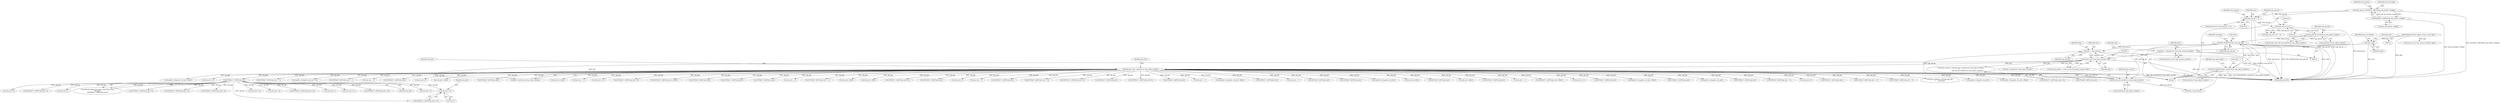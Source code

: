 digraph "0_tcpdump_d97e94223720684c6aa740ff219e0d19426c2220@pointer" {
"1001072" [label="(Call,obj_tptr+10)"];
"1001022" [label="(Call,EXTRACT_16BITS(obj_tptr))"];
"1000342" [label="(Call,obj_tptr=tptr+sizeof(struct lmp_object_header))"];
"1000265" [label="(Call,(const struct lmp_object_header *)tptr)"];
"1001935" [label="(Call,tptr+=lmp_obj_len)"];
"1000354" [label="(Call,ND_TCHECK2(*tptr, lmp_obj_len))"];
"1000258" [label="(Call,ND_TCHECK2(*tptr, sizeof(struct lmp_object_header)))"];
"1000350" [label="(Call,lmp_obj_len-sizeof(struct lmp_object_header))"];
"1000332" [label="(Call,lmp_obj_len % 4)"];
"1000321" [label="(Call,lmp_obj_len < 4)"];
"1000268" [label="(Call,lmp_obj_len=EXTRACT_16BITS(lmp_obj_header->length))"];
"1000270" [label="(Call,EXTRACT_16BITS(lmp_obj_header->length))"];
"1001931" [label="(Call,lmp_obj_len-sizeof(struct lmp_object_header))"];
"1000245" [label="(Call,tptr+=sizeof(const struct lmp_common_header))"];
"1000128" [label="(Call,tptr=pptr)"];
"1000112" [label="(MethodParameterIn,register const u_char *pptr)"];
"1001197" [label="(Call,obj_tptr+offset)"];
"1001708" [label="(Call,EXTRACT_8BITS(obj_tptr))"];
"1000265" [label="(Call,(const struct lmp_object_header *)tptr)"];
"1001562" [label="(Call,obj_tptr+offset)"];
"1001810" [label="(Call,obj_tptr+8)"];
"1000257" [label="(Block,)"];
"1001947" [label="(MethodReturn,RET)"];
"1000322" [label="(Identifier,lmp_obj_len)"];
"1001892" [label="(Call,obj_tptr + 3)"];
"1000246" [label="(Identifier,tptr)"];
"1001834" [label="(Call,obj_tptr+12)"];
"1001818" [label="(Call,EXTRACT_16BITS(obj_tptr+10))"];
"1000269" [label="(Identifier,lmp_obj_len)"];
"1001413" [label="(Call,EXTRACT_32BITS(obj_tptr+offset))"];
"1001071" [label="(Call,EXTRACT_16BITS(obj_tptr+10))"];
"1000750" [label="(Call,EXTRACT_8BITS(obj_tptr))"];
"1000259" [label="(Call,*tptr)"];
"1001065" [label="(Call,EXTRACT_16BITS(obj_tptr+10))"];
"1001630" [label="(Call,EXTRACT_32BITS(obj_tptr))"];
"1000247" [label="(Call,sizeof(const struct lmp_common_header))"];
"1001103" [label="(Call,EXTRACT_32BITS(obj_tptr+16))"];
"1001933" [label="(Call,sizeof(struct lmp_object_header))"];
"1000263" [label="(Call,lmp_obj_header = (const struct lmp_object_header *)tptr)"];
"1000352" [label="(Call,sizeof(struct lmp_object_header))"];
"1000702" [label="(Call,EXTRACT_8BITS(obj_tptr))"];
"1001771" [label="(Call,obj_tptr + 2)"];
"1001757" [label="(Call,EXTRACT_8BITS(obj_tptr + 1))"];
"1000343" [label="(Identifier,obj_tptr)"];
"1001532" [label="(Call,obj_tptr+offset)"];
"1000267" [label="(Identifier,tptr)"];
"1000359" [label="(Identifier,hexdump)"];
"1000258" [label="(Call,ND_TCHECK2(*tptr, sizeof(struct lmp_object_header)))"];
"1001306" [label="(Call,obj_tptr+offset)"];
"1001066" [label="(Call,obj_tptr+10)"];
"1000128" [label="(Call,tptr=pptr)"];
"1000271" [label="(Call,lmp_obj_header->length)"];
"1001809" [label="(Call,EXTRACT_16BITS(obj_tptr+8))"];
"1001652" [label="(Call,EXTRACT_32BITS(obj_tptr))"];
"1001935" [label="(Call,tptr+=lmp_obj_len)"];
"1000264" [label="(Identifier,lmp_obj_header)"];
"1001792" [label="(Call,obj_tptr+4)"];
"1001936" [label="(Identifier,tptr)"];
"1001783" [label="(Call,obj_tptr + 3)"];
"1000388" [label="(Call,EXTRACT_32BITS(obj_tptr))"];
"1001770" [label="(Call,EXTRACT_8BITS(obj_tptr + 2))"];
"1000522" [label="(Call,EXTRACT_32BITS(obj_tptr))"];
"1001074" [label="(Literal,10)"];
"1001791" [label="(Call,EXTRACT_16BITS(obj_tptr+4))"];
"1000945" [label="(Call,EXTRACT_8BITS(obj_tptr))"];
"1001739" [label="(Call,obj_tptr + 1)"];
"1001800" [label="(Call,EXTRACT_16BITS(obj_tptr+6))"];
"1001560" [label="(Call,ip6addr_string(ndo, obj_tptr+offset))"];
"1001104" [label="(Call,obj_tptr+16)"];
"1001082" [label="(Call,EXTRACT_32BITS(obj_tptr+12))"];
"1000351" [label="(Identifier,lmp_obj_len)"];
"1000469" [label="(Call,EXTRACT_32BITS(obj_tptr))"];
"1001022" [label="(Call,EXTRACT_16BITS(obj_tptr))"];
"1000323" [label="(Literal,4)"];
"1001735" [label="(Call,obj_tptr + 1)"];
"1000654" [label="(Call,EXTRACT_8BITS(obj_tptr))"];
"1000344" [label="(Call,tptr+sizeof(struct lmp_object_header))"];
"1000875" [label="(Call,EXTRACT_8BITS(obj_tptr))"];
"1000275" [label="(Identifier,lmp_obj_ctype)"];
"1001932" [label="(Identifier,lmp_obj_len)"];
"1000445" [label="(Call,ip6addr_string(ndo, obj_tptr))"];
"1001414" [label="(Call,obj_tptr+offset)"];
"1000805" [label="(Call,EXTRACT_8BITS(obj_tptr))"];
"1001931" [label="(Call,lmp_obj_len-sizeof(struct lmp_object_header))"];
"1001591" [label="(Call,obj_tptr+offset)"];
"1000500" [label="(Call,EXTRACT_32BITS(obj_tptr))"];
"1001758" [label="(Call,obj_tptr + 1)"];
"1001590" [label="(Call,EXTRACT_32BITS(obj_tptr+offset))"];
"1001830" [label="(Call,obj_tptr+12)"];
"1000332" [label="(Call,lmp_obj_len % 4)"];
"1001134" [label="(Call,EXTRACT_16BITS(obj_tptr))"];
"1001304" [label="(Call,ip6addr_string(ndo, obj_tptr+offset))"];
"1000327" [label="(Identifier,ndo)"];
"1000619" [label="(Call,EXTRACT_32BITS(obj_tptr))"];
"1000130" [label="(Identifier,pptr)"];
"1000421" [label="(Call,ipaddr_string(ndo, obj_tptr))"];
"1001857" [label="(Call,EXTRACT_32BITS(obj_tptr))"];
"1001039" [label="(Call,obj_tptr+4)"];
"1000250" [label="(Identifier,tlen)"];
"1001738" [label="(Call,EXTRACT_8BITS(obj_tptr + 1))"];
"1001083" [label="(Call,obj_tptr+12)"];
"1000245" [label="(Call,tptr+=sizeof(const struct lmp_common_header))"];
"1000133" [label="(Call,(const struct lmp_common_header *)pptr)"];
"1000357" [label="(Identifier,lmp_obj_len)"];
"1001060" [label="(Call,EXTRACT_16BITS(obj_tptr+10))"];
"1000350" [label="(Call,lmp_obj_len-sizeof(struct lmp_object_header))"];
"1000331" [label="(Call,(lmp_obj_len % 4) != 0)"];
"1001023" [label="(Identifier,obj_tptr)"];
"1001939" [label="(Identifier,tlen)"];
"1001801" [label="(Call,obj_tptr+6)"];
"1000270" [label="(Call,EXTRACT_16BITS(lmp_obj_header->length))"];
"1000132" [label="(Identifier,lmp_com_header)"];
"1001061" [label="(Call,obj_tptr+10)"];
"1000586" [label="(Call,EXTRACT_16BITS(obj_tptr))"];
"1000112" [label="(MethodParameterIn,register const u_char *pptr)"];
"1000349" [label="(Identifier,obj_tlen)"];
"1001051" [label="(Call,obj_tptr+8)"];
"1001938" [label="(Call,tlen-=lmp_obj_len)"];
"1001782" [label="(Call,EXTRACT_8BITS(obj_tptr + 3))"];
"1001891" [label="(Call,EXTRACT_8BITS(obj_tptr + 3))"];
"1001926" [label="(Call,tptr+sizeof(struct lmp_object_header))"];
"1000334" [label="(Literal,4)"];
"1001072" [label="(Call,obj_tptr+10)"];
"1001908" [label="(Call,print_unknown_data(ndo,obj_tptr,\"\n\t    \",obj_tlen))"];
"1000355" [label="(Call,*tptr)"];
"1000554" [label="(Call,ipaddr_string(ndo, obj_tptr))"];
"1001029" [label="(Call,EXTRACT_16BITS(obj_tptr+2))"];
"1000333" [label="(Identifier,lmp_obj_len)"];
"1001073" [label="(Identifier,obj_tptr)"];
"1001530" [label="(Call,ipaddr_string(ndo, obj_tptr+offset))"];
"1001030" [label="(Call,obj_tptr+2)"];
"1000354" [label="(Call,ND_TCHECK2(*tptr, lmp_obj_len))"];
"1001833" [label="(Call,EXTRACT_32BITS(obj_tptr+12))"];
"1001683" [label="(Call,EXTRACT_8BITS(obj_tptr))"];
"1001019" [label="(Call,bittok2str(lmp_obj_begin_verify_flag_values,\n\t\t\t\"none\",\n\t\t\tEXTRACT_16BITS(obj_tptr)))"];
"1001924" [label="(Call,print_unknown_data(ndo,tptr+sizeof(struct lmp_object_header),\"\n\t    \",\n                               lmp_obj_len-sizeof(struct lmp_object_header)))"];
"1000261" [label="(Call,sizeof(struct lmp_object_header))"];
"1000348" [label="(Call,obj_tlen=lmp_obj_len-sizeof(struct lmp_object_header))"];
"1001195" [label="(Call,ipaddr_string(ndo, obj_tptr+offset))"];
"1001819" [label="(Call,obj_tptr+10)"];
"1001753" [label="(Call,EXTRACT_8BITS(obj_tptr + 1))"];
"1001828" [label="(Call,ipaddr_string(ndo, obj_tptr+12))"];
"1001038" [label="(Call,EXTRACT_32BITS(obj_tptr+4))"];
"1000114" [label="(Block,)"];
"1000335" [label="(Literal,0)"];
"1000268" [label="(Call,lmp_obj_len=EXTRACT_16BITS(lmp_obj_header->length))"];
"1000129" [label="(Identifier,tptr)"];
"1000320" [label="(ControlStructure,if (lmp_obj_len < 4))"];
"1000321" [label="(Call,lmp_obj_len < 4)"];
"1001734" [label="(Call,EXTRACT_8BITS(obj_tptr + 1))"];
"1001754" [label="(Call,obj_tptr + 1)"];
"1001166" [label="(Call,EXTRACT_32BITS(obj_tptr))"];
"1001937" [label="(Identifier,lmp_obj_len)"];
"1000342" [label="(Call,obj_tptr=tptr+sizeof(struct lmp_object_header))"];
"1001072" -> "1001071"  [label="AST: "];
"1001072" -> "1001074"  [label="CFG: "];
"1001073" -> "1001072"  [label="AST: "];
"1001074" -> "1001072"  [label="AST: "];
"1001071" -> "1001072"  [label="CFG: "];
"1001022" -> "1001072"  [label="DDG: obj_tptr"];
"1001022" -> "1001019"  [label="AST: "];
"1001022" -> "1001023"  [label="CFG: "];
"1001023" -> "1001022"  [label="AST: "];
"1001019" -> "1001022"  [label="CFG: "];
"1001022" -> "1001019"  [label="DDG: obj_tptr"];
"1000342" -> "1001022"  [label="DDG: obj_tptr"];
"1001022" -> "1001029"  [label="DDG: obj_tptr"];
"1001022" -> "1001030"  [label="DDG: obj_tptr"];
"1001022" -> "1001038"  [label="DDG: obj_tptr"];
"1001022" -> "1001039"  [label="DDG: obj_tptr"];
"1001022" -> "1001051"  [label="DDG: obj_tptr"];
"1001022" -> "1001060"  [label="DDG: obj_tptr"];
"1001022" -> "1001061"  [label="DDG: obj_tptr"];
"1001022" -> "1001065"  [label="DDG: obj_tptr"];
"1001022" -> "1001066"  [label="DDG: obj_tptr"];
"1001022" -> "1001071"  [label="DDG: obj_tptr"];
"1001022" -> "1001082"  [label="DDG: obj_tptr"];
"1001022" -> "1001083"  [label="DDG: obj_tptr"];
"1001022" -> "1001103"  [label="DDG: obj_tptr"];
"1001022" -> "1001104"  [label="DDG: obj_tptr"];
"1000342" -> "1000257"  [label="AST: "];
"1000342" -> "1000344"  [label="CFG: "];
"1000343" -> "1000342"  [label="AST: "];
"1000344" -> "1000342"  [label="AST: "];
"1000349" -> "1000342"  [label="CFG: "];
"1000342" -> "1001947"  [label="DDG: tptr+sizeof(struct lmp_object_header)"];
"1000342" -> "1001947"  [label="DDG: obj_tptr"];
"1000265" -> "1000342"  [label="DDG: tptr"];
"1000342" -> "1000388"  [label="DDG: obj_tptr"];
"1000342" -> "1000421"  [label="DDG: obj_tptr"];
"1000342" -> "1000445"  [label="DDG: obj_tptr"];
"1000342" -> "1000469"  [label="DDG: obj_tptr"];
"1000342" -> "1000500"  [label="DDG: obj_tptr"];
"1000342" -> "1000522"  [label="DDG: obj_tptr"];
"1000342" -> "1000554"  [label="DDG: obj_tptr"];
"1000342" -> "1000586"  [label="DDG: obj_tptr"];
"1000342" -> "1000619"  [label="DDG: obj_tptr"];
"1000342" -> "1000654"  [label="DDG: obj_tptr"];
"1000342" -> "1000702"  [label="DDG: obj_tptr"];
"1000342" -> "1000750"  [label="DDG: obj_tptr"];
"1000342" -> "1000805"  [label="DDG: obj_tptr"];
"1000342" -> "1000875"  [label="DDG: obj_tptr"];
"1000342" -> "1000945"  [label="DDG: obj_tptr"];
"1000342" -> "1001134"  [label="DDG: obj_tptr"];
"1000342" -> "1001166"  [label="DDG: obj_tptr"];
"1000342" -> "1001195"  [label="DDG: obj_tptr"];
"1000342" -> "1001197"  [label="DDG: obj_tptr"];
"1000342" -> "1001304"  [label="DDG: obj_tptr"];
"1000342" -> "1001306"  [label="DDG: obj_tptr"];
"1000342" -> "1001413"  [label="DDG: obj_tptr"];
"1000342" -> "1001414"  [label="DDG: obj_tptr"];
"1000342" -> "1001530"  [label="DDG: obj_tptr"];
"1000342" -> "1001532"  [label="DDG: obj_tptr"];
"1000342" -> "1001560"  [label="DDG: obj_tptr"];
"1000342" -> "1001562"  [label="DDG: obj_tptr"];
"1000342" -> "1001590"  [label="DDG: obj_tptr"];
"1000342" -> "1001591"  [label="DDG: obj_tptr"];
"1000342" -> "1001630"  [label="DDG: obj_tptr"];
"1000342" -> "1001652"  [label="DDG: obj_tptr"];
"1000342" -> "1001683"  [label="DDG: obj_tptr"];
"1000342" -> "1001708"  [label="DDG: obj_tptr"];
"1000342" -> "1001734"  [label="DDG: obj_tptr"];
"1000342" -> "1001735"  [label="DDG: obj_tptr"];
"1000342" -> "1001738"  [label="DDG: obj_tptr"];
"1000342" -> "1001739"  [label="DDG: obj_tptr"];
"1000342" -> "1001753"  [label="DDG: obj_tptr"];
"1000342" -> "1001754"  [label="DDG: obj_tptr"];
"1000342" -> "1001757"  [label="DDG: obj_tptr"];
"1000342" -> "1001758"  [label="DDG: obj_tptr"];
"1000342" -> "1001770"  [label="DDG: obj_tptr"];
"1000342" -> "1001771"  [label="DDG: obj_tptr"];
"1000342" -> "1001782"  [label="DDG: obj_tptr"];
"1000342" -> "1001783"  [label="DDG: obj_tptr"];
"1000342" -> "1001791"  [label="DDG: obj_tptr"];
"1000342" -> "1001792"  [label="DDG: obj_tptr"];
"1000342" -> "1001800"  [label="DDG: obj_tptr"];
"1000342" -> "1001801"  [label="DDG: obj_tptr"];
"1000342" -> "1001809"  [label="DDG: obj_tptr"];
"1000342" -> "1001810"  [label="DDG: obj_tptr"];
"1000342" -> "1001818"  [label="DDG: obj_tptr"];
"1000342" -> "1001819"  [label="DDG: obj_tptr"];
"1000342" -> "1001828"  [label="DDG: obj_tptr"];
"1000342" -> "1001830"  [label="DDG: obj_tptr"];
"1000342" -> "1001833"  [label="DDG: obj_tptr"];
"1000342" -> "1001834"  [label="DDG: obj_tptr"];
"1000342" -> "1001857"  [label="DDG: obj_tptr"];
"1000342" -> "1001891"  [label="DDG: obj_tptr"];
"1000342" -> "1001892"  [label="DDG: obj_tptr"];
"1000342" -> "1001908"  [label="DDG: obj_tptr"];
"1000265" -> "1000263"  [label="AST: "];
"1000265" -> "1000267"  [label="CFG: "];
"1000266" -> "1000265"  [label="AST: "];
"1000267" -> "1000265"  [label="AST: "];
"1000263" -> "1000265"  [label="CFG: "];
"1000265" -> "1001947"  [label="DDG: tptr"];
"1000265" -> "1000263"  [label="DDG: tptr"];
"1001935" -> "1000265"  [label="DDG: tptr"];
"1000245" -> "1000265"  [label="DDG: tptr"];
"1000265" -> "1000344"  [label="DDG: tptr"];
"1000265" -> "1001924"  [label="DDG: tptr"];
"1000265" -> "1001926"  [label="DDG: tptr"];
"1000265" -> "1001935"  [label="DDG: tptr"];
"1001935" -> "1000257"  [label="AST: "];
"1001935" -> "1001937"  [label="CFG: "];
"1001936" -> "1001935"  [label="AST: "];
"1001937" -> "1001935"  [label="AST: "];
"1001939" -> "1001935"  [label="CFG: "];
"1001935" -> "1001947"  [label="DDG: tptr"];
"1000354" -> "1001935"  [label="DDG: lmp_obj_len"];
"1001931" -> "1001935"  [label="DDG: lmp_obj_len"];
"1000354" -> "1000257"  [label="AST: "];
"1000354" -> "1000357"  [label="CFG: "];
"1000355" -> "1000354"  [label="AST: "];
"1000357" -> "1000354"  [label="AST: "];
"1000359" -> "1000354"  [label="CFG: "];
"1000354" -> "1001947"  [label="DDG: lmp_obj_len"];
"1000354" -> "1001947"  [label="DDG: ND_TCHECK2(*tptr, lmp_obj_len)"];
"1000354" -> "1001947"  [label="DDG: *tptr"];
"1000354" -> "1000258"  [label="DDG: *tptr"];
"1000258" -> "1000354"  [label="DDG: *tptr"];
"1000350" -> "1000354"  [label="DDG: lmp_obj_len"];
"1000354" -> "1001931"  [label="DDG: lmp_obj_len"];
"1000354" -> "1001938"  [label="DDG: lmp_obj_len"];
"1000258" -> "1000257"  [label="AST: "];
"1000258" -> "1000261"  [label="CFG: "];
"1000259" -> "1000258"  [label="AST: "];
"1000261" -> "1000258"  [label="AST: "];
"1000264" -> "1000258"  [label="CFG: "];
"1000258" -> "1001947"  [label="DDG: *tptr"];
"1000258" -> "1001947"  [label="DDG: ND_TCHECK2(*tptr, sizeof(struct lmp_object_header))"];
"1000350" -> "1000348"  [label="AST: "];
"1000350" -> "1000352"  [label="CFG: "];
"1000351" -> "1000350"  [label="AST: "];
"1000352" -> "1000350"  [label="AST: "];
"1000348" -> "1000350"  [label="CFG: "];
"1000350" -> "1000348"  [label="DDG: lmp_obj_len"];
"1000332" -> "1000350"  [label="DDG: lmp_obj_len"];
"1000332" -> "1000331"  [label="AST: "];
"1000332" -> "1000334"  [label="CFG: "];
"1000333" -> "1000332"  [label="AST: "];
"1000334" -> "1000332"  [label="AST: "];
"1000335" -> "1000332"  [label="CFG: "];
"1000332" -> "1001947"  [label="DDG: lmp_obj_len"];
"1000332" -> "1000331"  [label="DDG: lmp_obj_len"];
"1000332" -> "1000331"  [label="DDG: 4"];
"1000321" -> "1000332"  [label="DDG: lmp_obj_len"];
"1000321" -> "1000320"  [label="AST: "];
"1000321" -> "1000323"  [label="CFG: "];
"1000322" -> "1000321"  [label="AST: "];
"1000323" -> "1000321"  [label="AST: "];
"1000327" -> "1000321"  [label="CFG: "];
"1000333" -> "1000321"  [label="CFG: "];
"1000321" -> "1001947"  [label="DDG: lmp_obj_len"];
"1000321" -> "1001947"  [label="DDG: lmp_obj_len < 4"];
"1000268" -> "1000321"  [label="DDG: lmp_obj_len"];
"1000268" -> "1000257"  [label="AST: "];
"1000268" -> "1000270"  [label="CFG: "];
"1000269" -> "1000268"  [label="AST: "];
"1000270" -> "1000268"  [label="AST: "];
"1000275" -> "1000268"  [label="CFG: "];
"1000268" -> "1001947"  [label="DDG: EXTRACT_16BITS(lmp_obj_header->length)"];
"1000270" -> "1000268"  [label="DDG: lmp_obj_header->length"];
"1000270" -> "1000271"  [label="CFG: "];
"1000271" -> "1000270"  [label="AST: "];
"1000270" -> "1001947"  [label="DDG: lmp_obj_header->length"];
"1001931" -> "1001924"  [label="AST: "];
"1001931" -> "1001933"  [label="CFG: "];
"1001932" -> "1001931"  [label="AST: "];
"1001933" -> "1001931"  [label="AST: "];
"1001924" -> "1001931"  [label="CFG: "];
"1001931" -> "1001924"  [label="DDG: lmp_obj_len"];
"1001931" -> "1001938"  [label="DDG: lmp_obj_len"];
"1000245" -> "1000114"  [label="AST: "];
"1000245" -> "1000247"  [label="CFG: "];
"1000246" -> "1000245"  [label="AST: "];
"1000247" -> "1000245"  [label="AST: "];
"1000250" -> "1000245"  [label="CFG: "];
"1000245" -> "1001947"  [label="DDG: tptr"];
"1000128" -> "1000245"  [label="DDG: tptr"];
"1000128" -> "1000114"  [label="AST: "];
"1000128" -> "1000130"  [label="CFG: "];
"1000129" -> "1000128"  [label="AST: "];
"1000130" -> "1000128"  [label="AST: "];
"1000132" -> "1000128"  [label="CFG: "];
"1000128" -> "1001947"  [label="DDG: tptr"];
"1000112" -> "1000128"  [label="DDG: pptr"];
"1000112" -> "1000110"  [label="AST: "];
"1000112" -> "1001947"  [label="DDG: pptr"];
"1000112" -> "1000133"  [label="DDG: pptr"];
}
